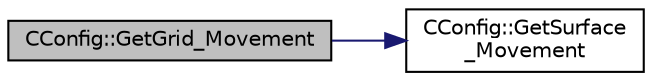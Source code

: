 digraph "CConfig::GetGrid_Movement"
{
  edge [fontname="Helvetica",fontsize="10",labelfontname="Helvetica",labelfontsize="10"];
  node [fontname="Helvetica",fontsize="10",shape=record];
  rankdir="LR";
  Node3700 [label="CConfig::GetGrid_Movement",height=0.2,width=0.4,color="black", fillcolor="grey75", style="filled", fontcolor="black"];
  Node3700 -> Node3701 [color="midnightblue",fontsize="10",style="solid",fontname="Helvetica"];
  Node3701 [label="CConfig::GetSurface\l_Movement",height=0.2,width=0.4,color="black", fillcolor="white", style="filled",URL="$class_c_config.html#a67dbc09d0ad95072023d7f356333d6c8",tooltip="Get information about deforming markers. "];
}

